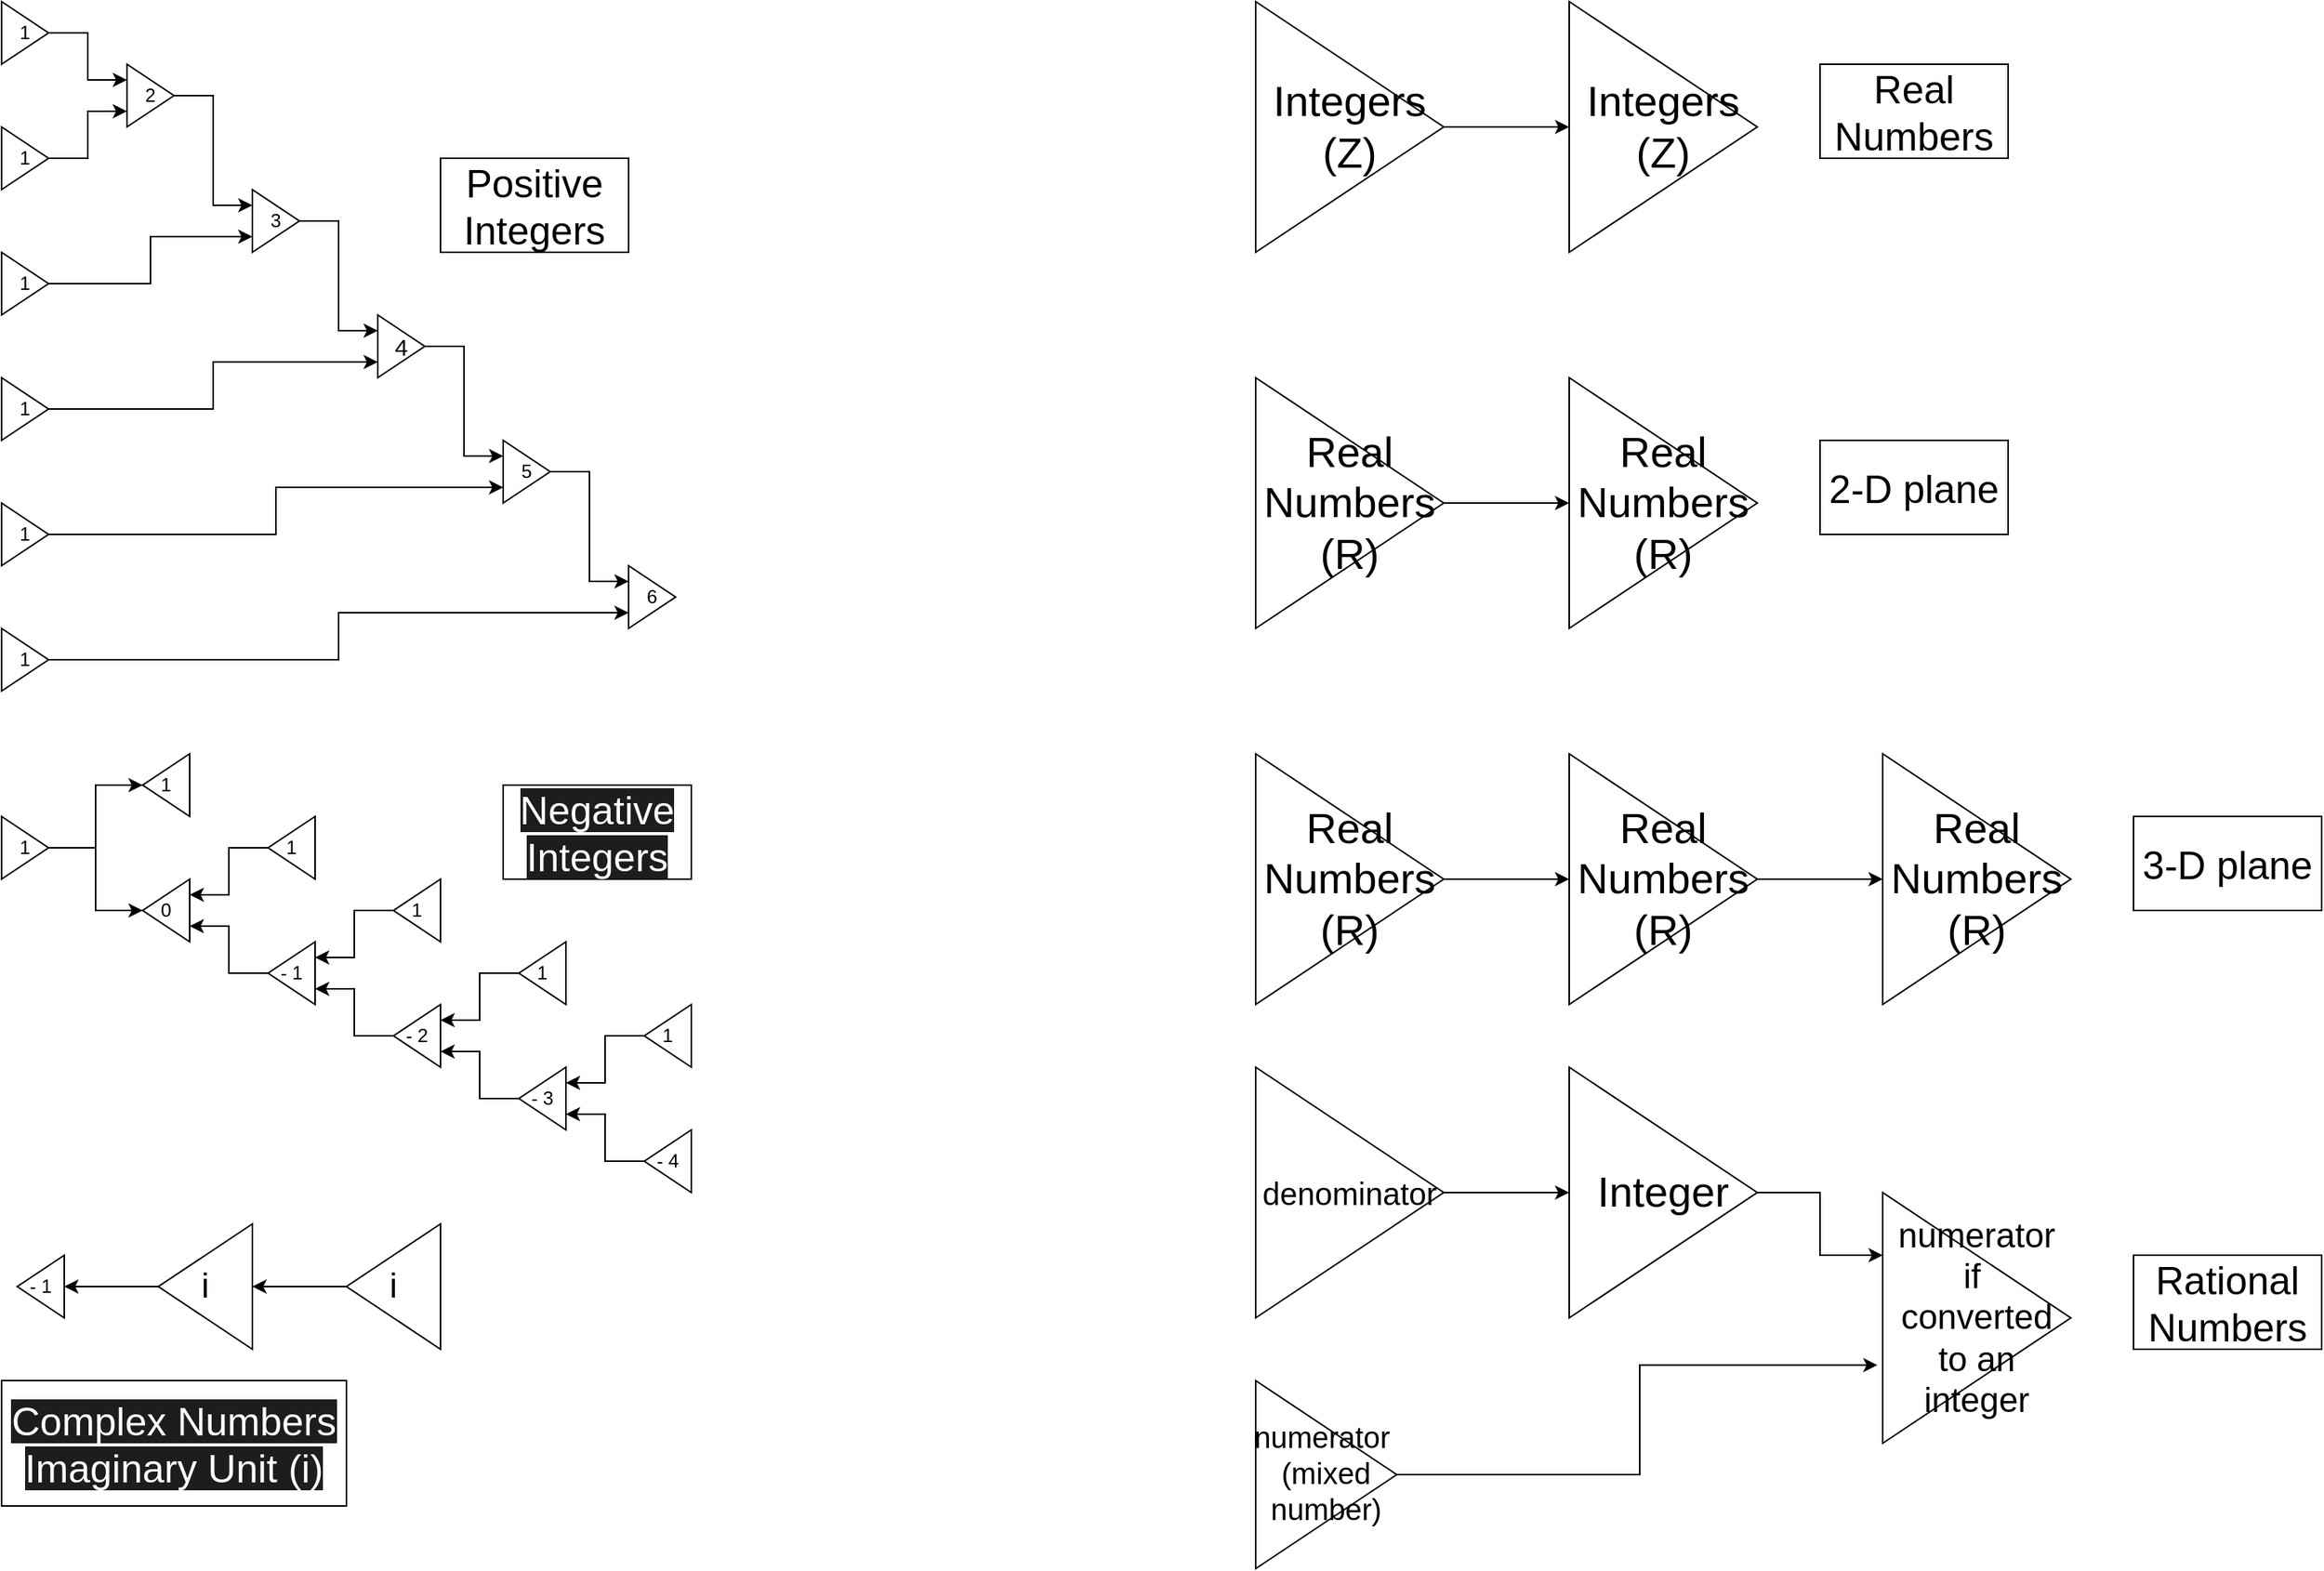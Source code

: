 <mxfile version="26.2.2">
  <diagram name="Page-1" id="xRfz-6UvRlw8iDULHB4P">
    <mxGraphModel dx="2380" dy="1415" grid="1" gridSize="10" guides="1" tooltips="1" connect="1" arrows="1" fold="1" page="1" pageScale="1" pageWidth="850" pageHeight="1100" math="0" shadow="0">
      <root>
        <mxCell id="0" />
        <mxCell id="1" parent="0" />
        <mxCell id="XdePbFOdz1kA0PpPe4pF-14" style="edgeStyle=orthogonalEdgeStyle;rounded=0;orthogonalLoop=1;jettySize=auto;html=1;entryX=0;entryY=0.25;entryDx=0;entryDy=0;" edge="1" parent="1" source="XdePbFOdz1kA0PpPe4pF-1" target="XdePbFOdz1kA0PpPe4pF-7">
          <mxGeometry relative="1" as="geometry" />
        </mxCell>
        <mxCell id="XdePbFOdz1kA0PpPe4pF-1" value="1" style="triangle;whiteSpace=wrap;html=1;" vertex="1" parent="1">
          <mxGeometry x="120" y="80" width="30" height="40" as="geometry" />
        </mxCell>
        <mxCell id="XdePbFOdz1kA0PpPe4pF-11" style="edgeStyle=orthogonalEdgeStyle;rounded=0;orthogonalLoop=1;jettySize=auto;html=1;entryX=0;entryY=0.75;entryDx=0;entryDy=0;" edge="1" parent="1" source="XdePbFOdz1kA0PpPe4pF-2" target="XdePbFOdz1kA0PpPe4pF-7">
          <mxGeometry relative="1" as="geometry" />
        </mxCell>
        <mxCell id="XdePbFOdz1kA0PpPe4pF-2" value="1" style="triangle;whiteSpace=wrap;html=1;" vertex="1" parent="1">
          <mxGeometry x="120" y="160" width="30" height="40" as="geometry" />
        </mxCell>
        <mxCell id="XdePbFOdz1kA0PpPe4pF-12" style="edgeStyle=orthogonalEdgeStyle;rounded=0;orthogonalLoop=1;jettySize=auto;html=1;entryX=0;entryY=0.75;entryDx=0;entryDy=0;" edge="1" parent="1" source="XdePbFOdz1kA0PpPe4pF-3" target="XdePbFOdz1kA0PpPe4pF-8">
          <mxGeometry relative="1" as="geometry" />
        </mxCell>
        <mxCell id="XdePbFOdz1kA0PpPe4pF-3" value="1" style="triangle;whiteSpace=wrap;html=1;" vertex="1" parent="1">
          <mxGeometry x="120" y="240" width="30" height="40" as="geometry" />
        </mxCell>
        <mxCell id="XdePbFOdz1kA0PpPe4pF-16" style="edgeStyle=orthogonalEdgeStyle;rounded=0;orthogonalLoop=1;jettySize=auto;html=1;entryX=0;entryY=0.75;entryDx=0;entryDy=0;" edge="1" parent="1" source="XdePbFOdz1kA0PpPe4pF-4" target="XdePbFOdz1kA0PpPe4pF-15">
          <mxGeometry relative="1" as="geometry" />
        </mxCell>
        <mxCell id="XdePbFOdz1kA0PpPe4pF-4" value="1" style="triangle;whiteSpace=wrap;html=1;" vertex="1" parent="1">
          <mxGeometry x="120" y="320" width="30" height="40" as="geometry" />
        </mxCell>
        <mxCell id="XdePbFOdz1kA0PpPe4pF-19" style="edgeStyle=orthogonalEdgeStyle;rounded=0;orthogonalLoop=1;jettySize=auto;html=1;entryX=0;entryY=0.75;entryDx=0;entryDy=0;" edge="1" parent="1" source="XdePbFOdz1kA0PpPe4pF-5" target="XdePbFOdz1kA0PpPe4pF-18">
          <mxGeometry relative="1" as="geometry" />
        </mxCell>
        <mxCell id="XdePbFOdz1kA0PpPe4pF-5" value="1" style="triangle;whiteSpace=wrap;html=1;" vertex="1" parent="1">
          <mxGeometry x="120" y="400" width="30" height="40" as="geometry" />
        </mxCell>
        <mxCell id="XdePbFOdz1kA0PpPe4pF-23" style="edgeStyle=orthogonalEdgeStyle;rounded=0;orthogonalLoop=1;jettySize=auto;html=1;entryX=0;entryY=0.75;entryDx=0;entryDy=0;" edge="1" parent="1" source="XdePbFOdz1kA0PpPe4pF-6" target="XdePbFOdz1kA0PpPe4pF-22">
          <mxGeometry relative="1" as="geometry" />
        </mxCell>
        <mxCell id="XdePbFOdz1kA0PpPe4pF-6" value="1" style="triangle;whiteSpace=wrap;html=1;" vertex="1" parent="1">
          <mxGeometry x="120" y="480" width="30" height="40" as="geometry" />
        </mxCell>
        <mxCell id="XdePbFOdz1kA0PpPe4pF-13" style="edgeStyle=orthogonalEdgeStyle;rounded=0;orthogonalLoop=1;jettySize=auto;html=1;entryX=0;entryY=0.25;entryDx=0;entryDy=0;" edge="1" parent="1" source="XdePbFOdz1kA0PpPe4pF-7" target="XdePbFOdz1kA0PpPe4pF-8">
          <mxGeometry relative="1" as="geometry" />
        </mxCell>
        <mxCell id="XdePbFOdz1kA0PpPe4pF-7" value="2" style="triangle;whiteSpace=wrap;html=1;" vertex="1" parent="1">
          <mxGeometry x="200" y="120" width="30" height="40" as="geometry" />
        </mxCell>
        <mxCell id="XdePbFOdz1kA0PpPe4pF-17" style="edgeStyle=orthogonalEdgeStyle;rounded=0;orthogonalLoop=1;jettySize=auto;html=1;entryX=0;entryY=0.25;entryDx=0;entryDy=0;" edge="1" parent="1" source="XdePbFOdz1kA0PpPe4pF-8" target="XdePbFOdz1kA0PpPe4pF-15">
          <mxGeometry relative="1" as="geometry" />
        </mxCell>
        <mxCell id="XdePbFOdz1kA0PpPe4pF-8" value="3" style="triangle;whiteSpace=wrap;html=1;" vertex="1" parent="1">
          <mxGeometry x="280" y="200" width="30" height="40" as="geometry" />
        </mxCell>
        <mxCell id="XdePbFOdz1kA0PpPe4pF-20" style="edgeStyle=orthogonalEdgeStyle;rounded=0;orthogonalLoop=1;jettySize=auto;html=1;entryX=0;entryY=0.25;entryDx=0;entryDy=0;" edge="1" parent="1" source="XdePbFOdz1kA0PpPe4pF-15" target="XdePbFOdz1kA0PpPe4pF-18">
          <mxGeometry relative="1" as="geometry" />
        </mxCell>
        <mxCell id="XdePbFOdz1kA0PpPe4pF-15" value="4" style="triangle;whiteSpace=wrap;html=1;fontSize=15;" vertex="1" parent="1">
          <mxGeometry x="360" y="280" width="30" height="40" as="geometry" />
        </mxCell>
        <mxCell id="XdePbFOdz1kA0PpPe4pF-24" style="edgeStyle=orthogonalEdgeStyle;rounded=0;orthogonalLoop=1;jettySize=auto;html=1;entryX=0;entryY=0.25;entryDx=0;entryDy=0;" edge="1" parent="1" source="XdePbFOdz1kA0PpPe4pF-18" target="XdePbFOdz1kA0PpPe4pF-22">
          <mxGeometry relative="1" as="geometry" />
        </mxCell>
        <mxCell id="XdePbFOdz1kA0PpPe4pF-18" value="5" style="triangle;whiteSpace=wrap;html=1;" vertex="1" parent="1">
          <mxGeometry x="440" y="360" width="30" height="40" as="geometry" />
        </mxCell>
        <mxCell id="XdePbFOdz1kA0PpPe4pF-22" value="6" style="triangle;whiteSpace=wrap;html=1;" vertex="1" parent="1">
          <mxGeometry x="520" y="440" width="30" height="40" as="geometry" />
        </mxCell>
        <mxCell id="XdePbFOdz1kA0PpPe4pF-25" value="&lt;font style=&quot;font-size: 25px;&quot;&gt;Positive Integers&lt;/font&gt;" style="whiteSpace=wrap;html=1;" vertex="1" parent="1">
          <mxGeometry x="400" y="180" width="120" height="60" as="geometry" />
        </mxCell>
        <mxCell id="XdePbFOdz1kA0PpPe4pF-33" style="edgeStyle=orthogonalEdgeStyle;rounded=0;orthogonalLoop=1;jettySize=auto;html=1;entryX=1;entryY=0.5;entryDx=0;entryDy=0;" edge="1" parent="1" source="XdePbFOdz1kA0PpPe4pF-26" target="XdePbFOdz1kA0PpPe4pF-30">
          <mxGeometry relative="1" as="geometry" />
        </mxCell>
        <mxCell id="XdePbFOdz1kA0PpPe4pF-34" style="edgeStyle=orthogonalEdgeStyle;rounded=0;orthogonalLoop=1;jettySize=auto;html=1;entryX=1;entryY=0.5;entryDx=0;entryDy=0;" edge="1" parent="1" source="XdePbFOdz1kA0PpPe4pF-26" target="XdePbFOdz1kA0PpPe4pF-29">
          <mxGeometry relative="1" as="geometry" />
        </mxCell>
        <mxCell id="XdePbFOdz1kA0PpPe4pF-26" value="1" style="triangle;whiteSpace=wrap;html=1;" vertex="1" parent="1">
          <mxGeometry x="120" y="600" width="30" height="40" as="geometry" />
        </mxCell>
        <mxCell id="XdePbFOdz1kA0PpPe4pF-29" value="0" style="triangle;whiteSpace=wrap;html=1;direction=west;" vertex="1" parent="1">
          <mxGeometry x="210" y="640" width="30" height="40" as="geometry" />
        </mxCell>
        <mxCell id="XdePbFOdz1kA0PpPe4pF-30" value="1" style="triangle;whiteSpace=wrap;html=1;direction=west;" vertex="1" parent="1">
          <mxGeometry x="210" y="560" width="30" height="40" as="geometry" />
        </mxCell>
        <mxCell id="XdePbFOdz1kA0PpPe4pF-35" style="edgeStyle=orthogonalEdgeStyle;rounded=0;orthogonalLoop=1;jettySize=auto;html=1;entryX=0;entryY=0.75;entryDx=0;entryDy=0;" edge="1" parent="1" source="XdePbFOdz1kA0PpPe4pF-31" target="XdePbFOdz1kA0PpPe4pF-29">
          <mxGeometry relative="1" as="geometry" />
        </mxCell>
        <mxCell id="XdePbFOdz1kA0PpPe4pF-31" value="1" style="triangle;whiteSpace=wrap;html=1;direction=west;" vertex="1" parent="1">
          <mxGeometry x="290" y="600" width="30" height="40" as="geometry" />
        </mxCell>
        <mxCell id="XdePbFOdz1kA0PpPe4pF-36" style="edgeStyle=orthogonalEdgeStyle;rounded=0;orthogonalLoop=1;jettySize=auto;html=1;entryX=0;entryY=0.25;entryDx=0;entryDy=0;" edge="1" parent="1" source="XdePbFOdz1kA0PpPe4pF-32" target="XdePbFOdz1kA0PpPe4pF-29">
          <mxGeometry relative="1" as="geometry" />
        </mxCell>
        <mxCell id="XdePbFOdz1kA0PpPe4pF-32" value="- 1" style="triangle;whiteSpace=wrap;html=1;direction=west;" vertex="1" parent="1">
          <mxGeometry x="290" y="680" width="30" height="40" as="geometry" />
        </mxCell>
        <mxCell id="XdePbFOdz1kA0PpPe4pF-40" style="edgeStyle=orthogonalEdgeStyle;rounded=0;orthogonalLoop=1;jettySize=auto;html=1;entryX=0;entryY=0.75;entryDx=0;entryDy=0;" edge="1" parent="1" source="XdePbFOdz1kA0PpPe4pF-37" target="XdePbFOdz1kA0PpPe4pF-32">
          <mxGeometry relative="1" as="geometry" />
        </mxCell>
        <mxCell id="XdePbFOdz1kA0PpPe4pF-37" value="1" style="triangle;whiteSpace=wrap;html=1;direction=west;" vertex="1" parent="1">
          <mxGeometry x="370" y="640" width="30" height="40" as="geometry" />
        </mxCell>
        <mxCell id="XdePbFOdz1kA0PpPe4pF-39" style="edgeStyle=orthogonalEdgeStyle;rounded=0;orthogonalLoop=1;jettySize=auto;html=1;entryX=0;entryY=0.25;entryDx=0;entryDy=0;" edge="1" parent="1" source="XdePbFOdz1kA0PpPe4pF-38" target="XdePbFOdz1kA0PpPe4pF-32">
          <mxGeometry relative="1" as="geometry" />
        </mxCell>
        <mxCell id="XdePbFOdz1kA0PpPe4pF-38" value="- 2" style="triangle;whiteSpace=wrap;html=1;direction=west;" vertex="1" parent="1">
          <mxGeometry x="370" y="720" width="30" height="40" as="geometry" />
        </mxCell>
        <mxCell id="XdePbFOdz1kA0PpPe4pF-45" style="edgeStyle=orthogonalEdgeStyle;rounded=0;orthogonalLoop=1;jettySize=auto;html=1;entryX=0;entryY=0.75;entryDx=0;entryDy=0;" edge="1" parent="1" source="XdePbFOdz1kA0PpPe4pF-41" target="XdePbFOdz1kA0PpPe4pF-38">
          <mxGeometry relative="1" as="geometry" />
        </mxCell>
        <mxCell id="XdePbFOdz1kA0PpPe4pF-41" value="1" style="triangle;whiteSpace=wrap;html=1;direction=west;" vertex="1" parent="1">
          <mxGeometry x="450" y="680" width="30" height="40" as="geometry" />
        </mxCell>
        <mxCell id="XdePbFOdz1kA0PpPe4pF-46" style="edgeStyle=orthogonalEdgeStyle;rounded=0;orthogonalLoop=1;jettySize=auto;html=1;entryX=0;entryY=0.25;entryDx=0;entryDy=0;" edge="1" parent="1" source="XdePbFOdz1kA0PpPe4pF-42" target="XdePbFOdz1kA0PpPe4pF-38">
          <mxGeometry relative="1" as="geometry" />
        </mxCell>
        <mxCell id="XdePbFOdz1kA0PpPe4pF-42" value="- 3" style="triangle;whiteSpace=wrap;html=1;direction=west;" vertex="1" parent="1">
          <mxGeometry x="450" y="760" width="30" height="40" as="geometry" />
        </mxCell>
        <mxCell id="XdePbFOdz1kA0PpPe4pF-47" style="edgeStyle=orthogonalEdgeStyle;rounded=0;orthogonalLoop=1;jettySize=auto;html=1;entryX=0;entryY=0.75;entryDx=0;entryDy=0;" edge="1" parent="1" source="XdePbFOdz1kA0PpPe4pF-43" target="XdePbFOdz1kA0PpPe4pF-42">
          <mxGeometry relative="1" as="geometry" />
        </mxCell>
        <mxCell id="XdePbFOdz1kA0PpPe4pF-43" value="1" style="triangle;whiteSpace=wrap;html=1;direction=west;" vertex="1" parent="1">
          <mxGeometry x="530" y="720" width="30" height="40" as="geometry" />
        </mxCell>
        <mxCell id="XdePbFOdz1kA0PpPe4pF-48" style="edgeStyle=orthogonalEdgeStyle;rounded=0;orthogonalLoop=1;jettySize=auto;html=1;entryX=0;entryY=0.25;entryDx=0;entryDy=0;" edge="1" parent="1" source="XdePbFOdz1kA0PpPe4pF-44" target="XdePbFOdz1kA0PpPe4pF-42">
          <mxGeometry relative="1" as="geometry" />
        </mxCell>
        <mxCell id="XdePbFOdz1kA0PpPe4pF-44" value="- 4" style="triangle;whiteSpace=wrap;html=1;direction=west;" vertex="1" parent="1">
          <mxGeometry x="530" y="800" width="30" height="40" as="geometry" />
        </mxCell>
        <mxCell id="XdePbFOdz1kA0PpPe4pF-49" value="&lt;br&gt;&lt;span style=&quot;color: rgb(255, 255, 255); font-family: Helvetica; font-size: 25px; font-style: normal; font-variant-ligatures: normal; font-variant-caps: normal; font-weight: 400; letter-spacing: normal; orphans: 2; text-align: center; text-indent: 0px; text-transform: none; widows: 2; word-spacing: 0px; -webkit-text-stroke-width: 0px; white-space: normal; background-color: rgb(27, 29, 30); text-decoration-thickness: initial; text-decoration-style: initial; text-decoration-color: initial; display: inline !important; float: none;&quot;&gt;Negative Integers&lt;/span&gt;&lt;div&gt;&lt;br/&gt;&lt;/div&gt;" style="whiteSpace=wrap;html=1;" vertex="1" parent="1">
          <mxGeometry x="440" y="580" width="120" height="60" as="geometry" />
        </mxCell>
        <mxCell id="XdePbFOdz1kA0PpPe4pF-64" value="- 1" style="triangle;whiteSpace=wrap;html=1;direction=west;" vertex="1" parent="1">
          <mxGeometry x="130" y="880" width="30" height="40" as="geometry" />
        </mxCell>
        <mxCell id="XdePbFOdz1kA0PpPe4pF-66" style="edgeStyle=orthogonalEdgeStyle;rounded=0;orthogonalLoop=1;jettySize=auto;html=1;entryX=0;entryY=0.5;entryDx=0;entryDy=0;" edge="1" parent="1" source="XdePbFOdz1kA0PpPe4pF-65" target="XdePbFOdz1kA0PpPe4pF-64">
          <mxGeometry relative="1" as="geometry" />
        </mxCell>
        <mxCell id="XdePbFOdz1kA0PpPe4pF-65" value="&lt;font style=&quot;font-size: 22px;&quot;&gt;i&lt;/font&gt;" style="triangle;whiteSpace=wrap;html=1;direction=west;" vertex="1" parent="1">
          <mxGeometry x="220" y="860" width="60" height="80" as="geometry" />
        </mxCell>
        <mxCell id="XdePbFOdz1kA0PpPe4pF-68" style="edgeStyle=orthogonalEdgeStyle;rounded=0;orthogonalLoop=1;jettySize=auto;html=1;" edge="1" parent="1" source="XdePbFOdz1kA0PpPe4pF-67" target="XdePbFOdz1kA0PpPe4pF-65">
          <mxGeometry relative="1" as="geometry" />
        </mxCell>
        <mxCell id="XdePbFOdz1kA0PpPe4pF-67" value="&lt;font style=&quot;font-size: 22px;&quot;&gt;i&lt;/font&gt;" style="triangle;whiteSpace=wrap;html=1;direction=west;" vertex="1" parent="1">
          <mxGeometry x="340" y="860" width="60" height="80" as="geometry" />
        </mxCell>
        <mxCell id="XdePbFOdz1kA0PpPe4pF-69" value="&lt;span style=&quot;font-size: 25px; float: none; display: inline !important; color: rgb(255, 255, 255); background-color: rgb(27, 29, 30);&quot;&gt;Complex Numbers&lt;/span&gt;&lt;div&gt;&lt;span style=&quot;font-size: 25px; float: none; display: inline !important; color: rgb(255, 255, 255); background-color: rgb(27, 29, 30);&quot;&gt;Imaginary Unit (i)&lt;/span&gt;&lt;/div&gt;" style="whiteSpace=wrap;html=1;" vertex="1" parent="1">
          <mxGeometry x="120" y="960" width="220" height="80" as="geometry" />
        </mxCell>
        <mxCell id="XdePbFOdz1kA0PpPe4pF-72" value="" style="edgeStyle=orthogonalEdgeStyle;rounded=0;orthogonalLoop=1;jettySize=auto;html=1;" edge="1" parent="1" source="XdePbFOdz1kA0PpPe4pF-70" target="XdePbFOdz1kA0PpPe4pF-71">
          <mxGeometry relative="1" as="geometry" />
        </mxCell>
        <mxCell id="XdePbFOdz1kA0PpPe4pF-70" value="&lt;font style=&quot;font-size: 27px;&quot;&gt;Integers (Z)&lt;/font&gt;" style="triangle;whiteSpace=wrap;html=1;" vertex="1" parent="1">
          <mxGeometry x="920" y="80" width="120" height="160" as="geometry" />
        </mxCell>
        <mxCell id="XdePbFOdz1kA0PpPe4pF-71" value="&lt;font style=&quot;font-size: 27px;&quot;&gt;Integers (Z)&lt;/font&gt;" style="triangle;whiteSpace=wrap;html=1;" vertex="1" parent="1">
          <mxGeometry x="1120" y="80" width="120" height="160" as="geometry" />
        </mxCell>
        <mxCell id="XdePbFOdz1kA0PpPe4pF-73" value="&lt;font style=&quot;font-size: 25px;&quot;&gt;Real Numbers&lt;/font&gt;" style="whiteSpace=wrap;html=1;" vertex="1" parent="1">
          <mxGeometry x="1280" y="120" width="120" height="60" as="geometry" />
        </mxCell>
        <mxCell id="XdePbFOdz1kA0PpPe4pF-76" style="edgeStyle=orthogonalEdgeStyle;rounded=0;orthogonalLoop=1;jettySize=auto;html=1;entryX=0;entryY=0.5;entryDx=0;entryDy=0;" edge="1" parent="1" source="XdePbFOdz1kA0PpPe4pF-74" target="XdePbFOdz1kA0PpPe4pF-75">
          <mxGeometry relative="1" as="geometry" />
        </mxCell>
        <mxCell id="XdePbFOdz1kA0PpPe4pF-74" value="&lt;font style=&quot;font-size: 27px;&quot;&gt;Real Numbers (R)&lt;/font&gt;" style="triangle;whiteSpace=wrap;html=1;" vertex="1" parent="1">
          <mxGeometry x="920" y="320" width="120" height="160" as="geometry" />
        </mxCell>
        <mxCell id="XdePbFOdz1kA0PpPe4pF-75" value="&lt;font style=&quot;font-size: 27px;&quot;&gt;Real Numbers (R)&lt;/font&gt;" style="triangle;whiteSpace=wrap;html=1;" vertex="1" parent="1">
          <mxGeometry x="1120" y="320" width="120" height="160" as="geometry" />
        </mxCell>
        <mxCell id="XdePbFOdz1kA0PpPe4pF-77" value="&lt;font style=&quot;font-size: 25px;&quot;&gt;2-D plane&lt;/font&gt;" style="whiteSpace=wrap;html=1;" vertex="1" parent="1">
          <mxGeometry x="1280" y="360" width="120" height="60" as="geometry" />
        </mxCell>
        <mxCell id="XdePbFOdz1kA0PpPe4pF-78" style="edgeStyle=orthogonalEdgeStyle;rounded=0;orthogonalLoop=1;jettySize=auto;html=1;entryX=0;entryY=0.5;entryDx=0;entryDy=0;" edge="1" parent="1" source="XdePbFOdz1kA0PpPe4pF-79" target="XdePbFOdz1kA0PpPe4pF-80">
          <mxGeometry relative="1" as="geometry" />
        </mxCell>
        <mxCell id="XdePbFOdz1kA0PpPe4pF-79" value="&lt;font style=&quot;font-size: 27px;&quot;&gt;Real Numbers (R)&lt;/font&gt;" style="triangle;whiteSpace=wrap;html=1;" vertex="1" parent="1">
          <mxGeometry x="920" y="560" width="120" height="160" as="geometry" />
        </mxCell>
        <mxCell id="XdePbFOdz1kA0PpPe4pF-83" style="edgeStyle=orthogonalEdgeStyle;rounded=0;orthogonalLoop=1;jettySize=auto;html=1;entryX=0;entryY=0.5;entryDx=0;entryDy=0;" edge="1" parent="1" source="XdePbFOdz1kA0PpPe4pF-80" target="XdePbFOdz1kA0PpPe4pF-82">
          <mxGeometry relative="1" as="geometry" />
        </mxCell>
        <mxCell id="XdePbFOdz1kA0PpPe4pF-80" value="&lt;font style=&quot;font-size: 27px;&quot;&gt;Real Numbers (R)&lt;/font&gt;" style="triangle;whiteSpace=wrap;html=1;" vertex="1" parent="1">
          <mxGeometry x="1120" y="560" width="120" height="160" as="geometry" />
        </mxCell>
        <mxCell id="XdePbFOdz1kA0PpPe4pF-81" value="&lt;font style=&quot;font-size: 25px;&quot;&gt;3-D plane&lt;/font&gt;" style="whiteSpace=wrap;html=1;" vertex="1" parent="1">
          <mxGeometry x="1480" y="600" width="120" height="60" as="geometry" />
        </mxCell>
        <mxCell id="XdePbFOdz1kA0PpPe4pF-82" value="&lt;font style=&quot;font-size: 27px;&quot;&gt;Real Numbers (R)&lt;/font&gt;" style="triangle;whiteSpace=wrap;html=1;" vertex="1" parent="1">
          <mxGeometry x="1320" y="560" width="120" height="160" as="geometry" />
        </mxCell>
        <mxCell id="XdePbFOdz1kA0PpPe4pF-86" style="edgeStyle=orthogonalEdgeStyle;rounded=0;orthogonalLoop=1;jettySize=auto;html=1;" edge="1" parent="1" source="XdePbFOdz1kA0PpPe4pF-84" target="XdePbFOdz1kA0PpPe4pF-85">
          <mxGeometry relative="1" as="geometry" />
        </mxCell>
        <mxCell id="XdePbFOdz1kA0PpPe4pF-84" value="&lt;font style=&quot;font-size: 20px;&quot;&gt;denominator&lt;/font&gt;" style="triangle;whiteSpace=wrap;html=1;" vertex="1" parent="1">
          <mxGeometry x="920" y="760" width="120" height="160" as="geometry" />
        </mxCell>
        <mxCell id="XdePbFOdz1kA0PpPe4pF-96" style="edgeStyle=orthogonalEdgeStyle;rounded=0;orthogonalLoop=1;jettySize=auto;html=1;entryX=0;entryY=0.25;entryDx=0;entryDy=0;" edge="1" parent="1" source="XdePbFOdz1kA0PpPe4pF-85" target="XdePbFOdz1kA0PpPe4pF-93">
          <mxGeometry relative="1" as="geometry" />
        </mxCell>
        <mxCell id="XdePbFOdz1kA0PpPe4pF-85" value="&lt;font style=&quot;font-size: 27px;&quot;&gt;Integer&lt;/font&gt;" style="triangle;whiteSpace=wrap;html=1;" vertex="1" parent="1">
          <mxGeometry x="1120" y="760" width="120" height="160" as="geometry" />
        </mxCell>
        <mxCell id="XdePbFOdz1kA0PpPe4pF-87" value="&lt;font style=&quot;font-size: 25px;&quot;&gt;Rational Numbers&lt;/font&gt;" style="whiteSpace=wrap;html=1;" vertex="1" parent="1">
          <mxGeometry x="1480" y="880" width="120" height="60" as="geometry" />
        </mxCell>
        <mxCell id="XdePbFOdz1kA0PpPe4pF-92" value="&lt;font style=&quot;font-size: 19px;&quot;&gt;numerator&amp;nbsp; (mixed number)&lt;/font&gt;" style="triangle;whiteSpace=wrap;html=1;" vertex="1" parent="1">
          <mxGeometry x="920" y="960" width="90" height="120" as="geometry" />
        </mxCell>
        <mxCell id="XdePbFOdz1kA0PpPe4pF-93" value="&lt;font style=&quot;font-size: 22px;&quot;&gt;numerator if&amp;nbsp; converted to an integer&lt;/font&gt;" style="triangle;whiteSpace=wrap;html=1;" vertex="1" parent="1">
          <mxGeometry x="1320" y="840" width="120" height="160" as="geometry" />
        </mxCell>
        <mxCell id="XdePbFOdz1kA0PpPe4pF-95" style="edgeStyle=orthogonalEdgeStyle;rounded=0;orthogonalLoop=1;jettySize=auto;html=1;entryX=-0.028;entryY=0.688;entryDx=0;entryDy=0;entryPerimeter=0;" edge="1" parent="1" source="XdePbFOdz1kA0PpPe4pF-92" target="XdePbFOdz1kA0PpPe4pF-93">
          <mxGeometry relative="1" as="geometry" />
        </mxCell>
      </root>
    </mxGraphModel>
  </diagram>
</mxfile>
